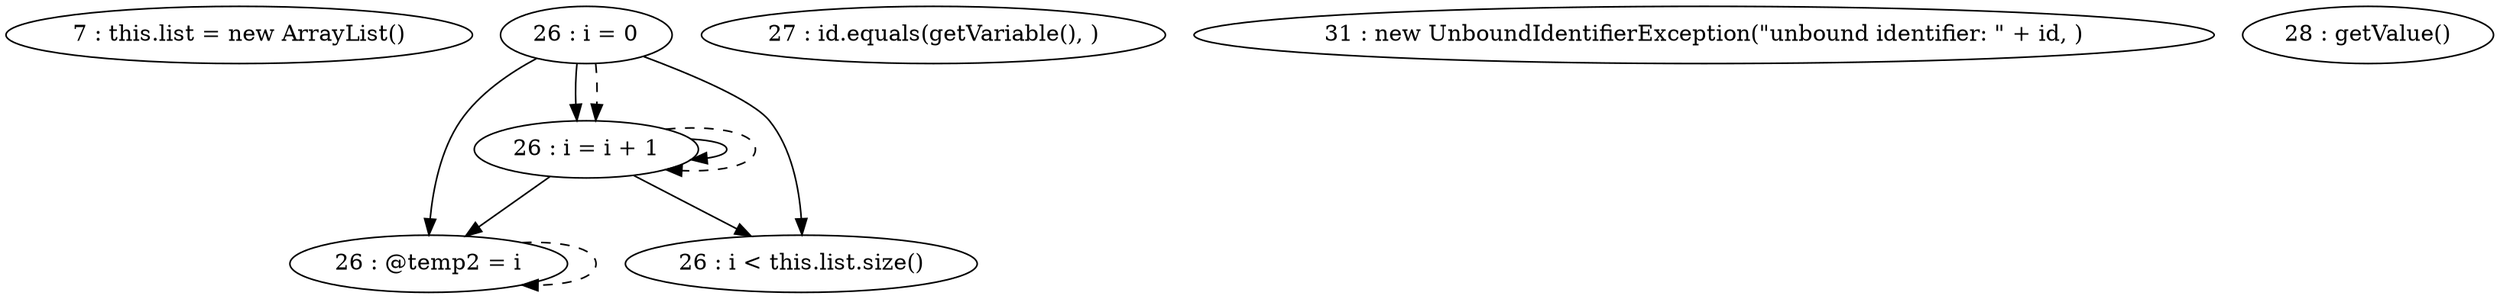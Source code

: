 digraph G {
"7 : this.list = new ArrayList()"
"26 : i = 0"
"26 : i = 0" -> "26 : i = i + 1"
"26 : i = 0" -> "26 : @temp2 = i"
"26 : i = 0" -> "26 : i < this.list.size()"
"26 : i = 0" -> "26 : i = i + 1" [style=dashed]
"26 : i < this.list.size()"
"27 : id.equals(getVariable(), )"
"31 : new UnboundIdentifierException(\"unbound identifier: \" + id, )"
"28 : getValue()"
"26 : @temp2 = i"
"26 : @temp2 = i" -> "26 : @temp2 = i" [style=dashed]
"26 : i = i + 1"
"26 : i = i + 1" -> "26 : i = i + 1"
"26 : i = i + 1" -> "26 : @temp2 = i"
"26 : i = i + 1" -> "26 : i < this.list.size()"
"26 : i = i + 1" -> "26 : i = i + 1" [style=dashed]
}